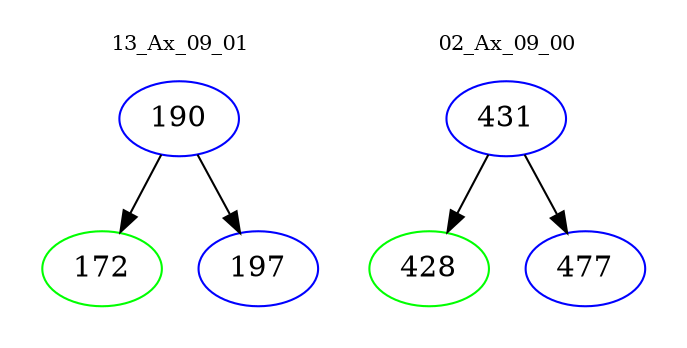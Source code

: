 digraph{
subgraph cluster_0 {
color = white
label = "13_Ax_09_01";
fontsize=10;
T0_190 [label="190", color="blue"]
T0_190 -> T0_172 [color="black"]
T0_172 [label="172", color="green"]
T0_190 -> T0_197 [color="black"]
T0_197 [label="197", color="blue"]
}
subgraph cluster_1 {
color = white
label = "02_Ax_09_00";
fontsize=10;
T1_431 [label="431", color="blue"]
T1_431 -> T1_428 [color="black"]
T1_428 [label="428", color="green"]
T1_431 -> T1_477 [color="black"]
T1_477 [label="477", color="blue"]
}
}
